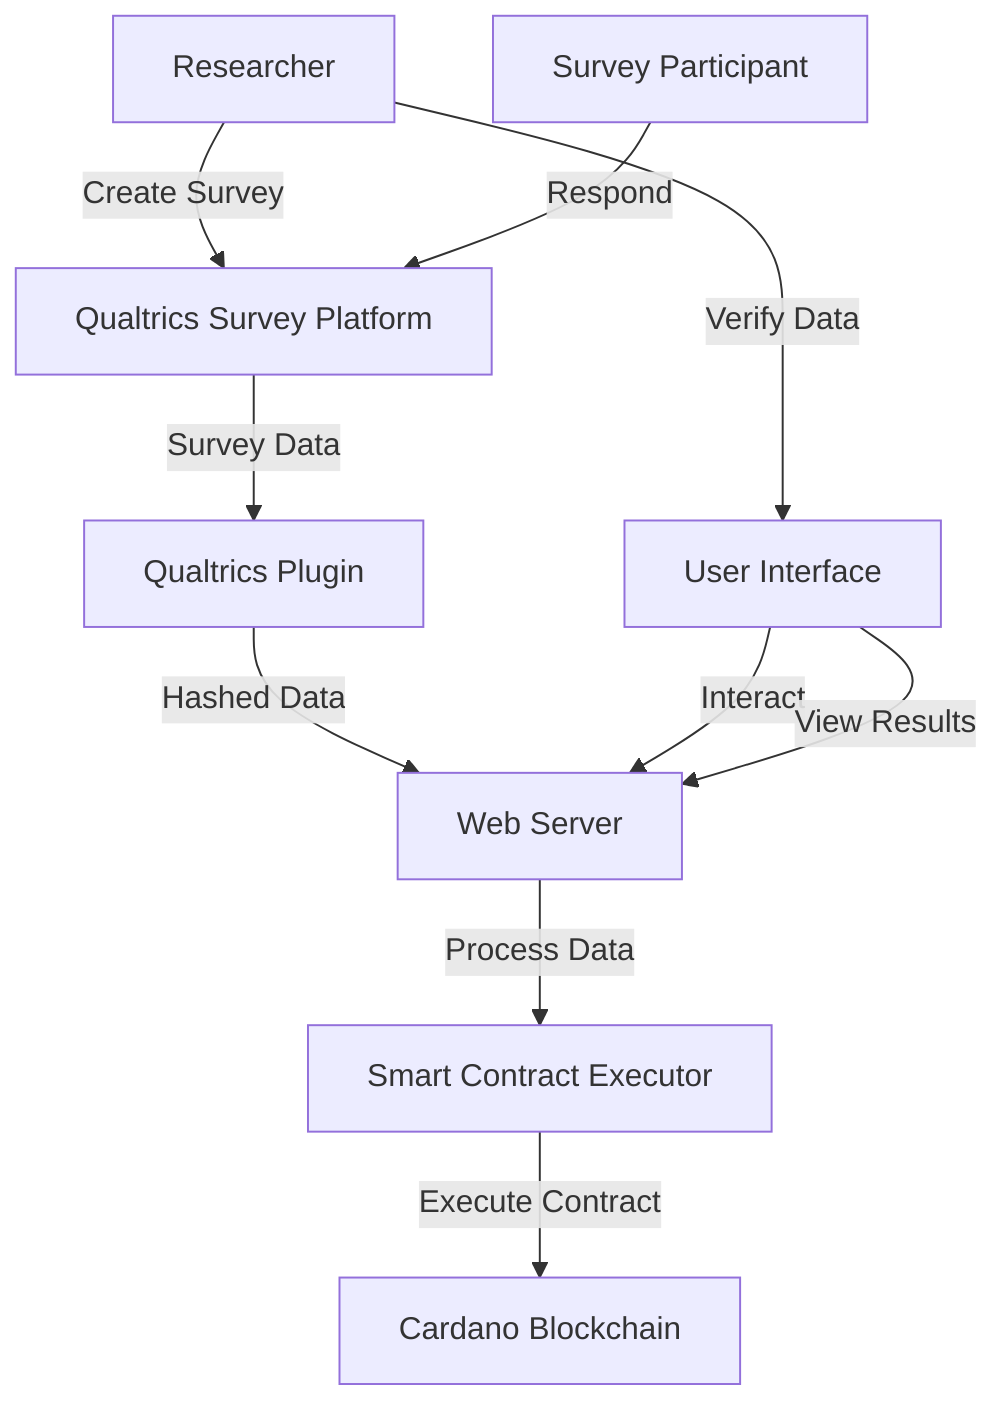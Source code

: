 graph TD
    A[Qualtrics Survey Platform] -->|Survey Data| B[Qualtrics Plugin]
    B -->|Hashed Data| C[Web Server]
    C -->|Process Data| D[Smart Contract Executor]
    D -->|Execute Contract| E[Cardano Blockchain]
    F[User Interface] -->|Interact| C
    F -->|View Results| C
    G[Researcher] -->|Create Survey| A
    G -->|Verify Data| F
    H[Survey Participant] -->|Respond| A